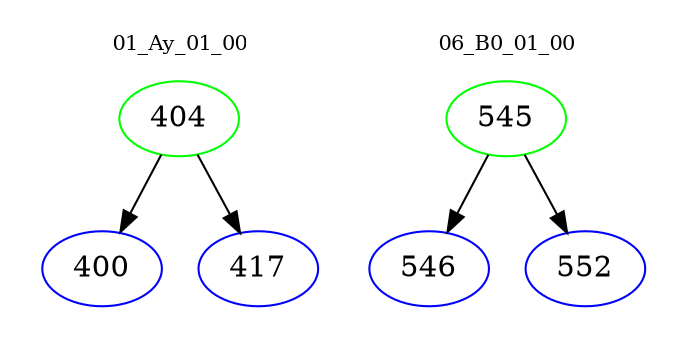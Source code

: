 digraph{
subgraph cluster_0 {
color = white
label = "01_Ay_01_00";
fontsize=10;
T0_404 [label="404", color="green"]
T0_404 -> T0_400 [color="black"]
T0_400 [label="400", color="blue"]
T0_404 -> T0_417 [color="black"]
T0_417 [label="417", color="blue"]
}
subgraph cluster_1 {
color = white
label = "06_B0_01_00";
fontsize=10;
T1_545 [label="545", color="green"]
T1_545 -> T1_546 [color="black"]
T1_546 [label="546", color="blue"]
T1_545 -> T1_552 [color="black"]
T1_552 [label="552", color="blue"]
}
}
